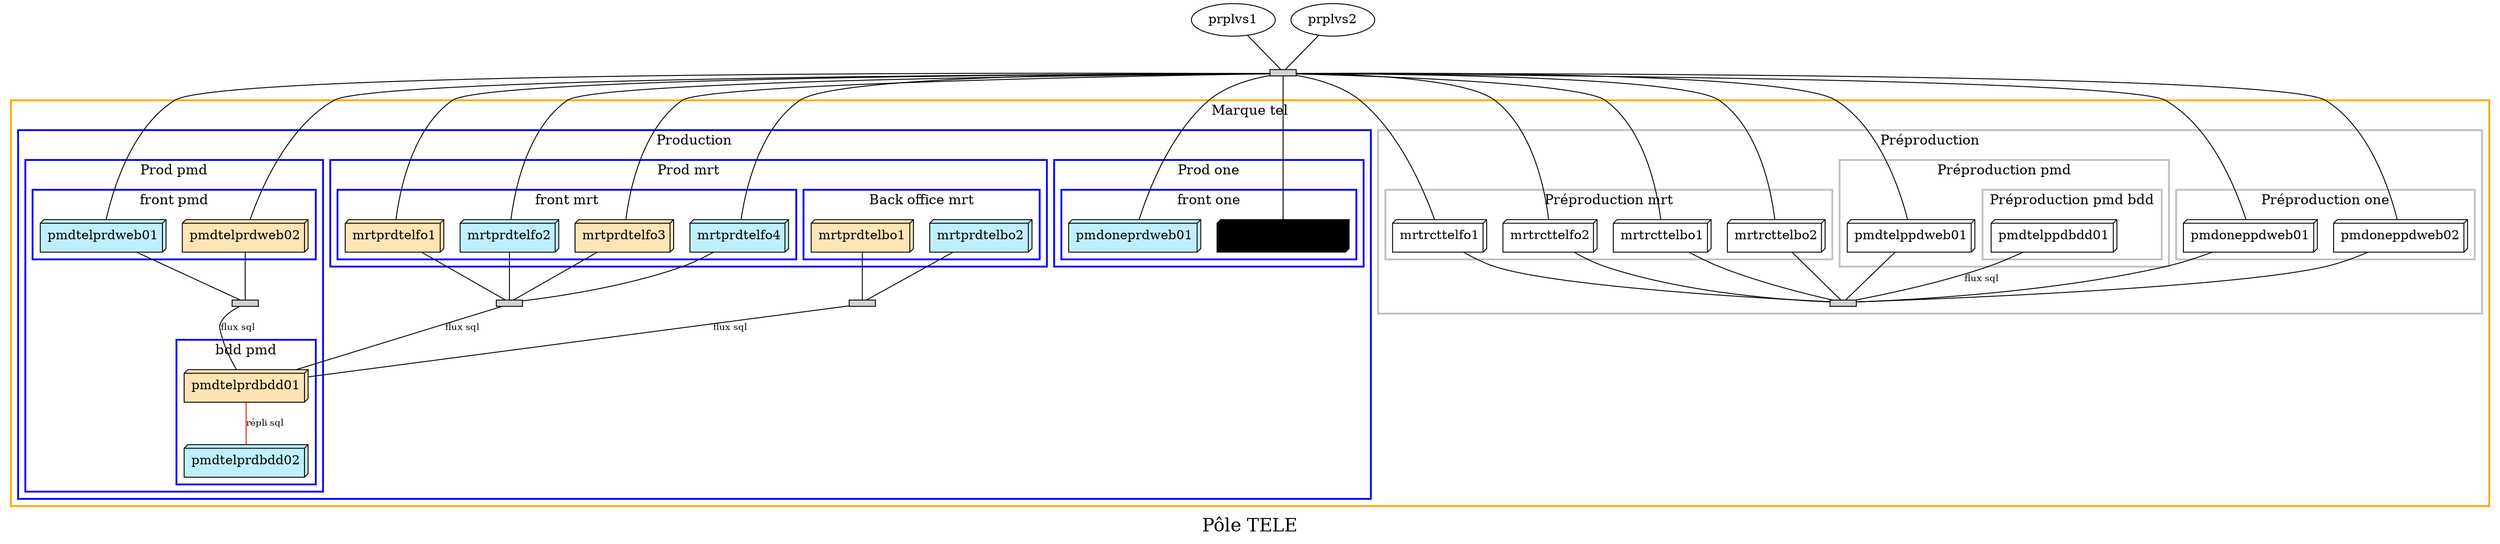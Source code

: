 digraph G {
    style=bold;
    label="Pôle TELE"
    fontsize = 20
    labelfloat = True

    # impair : CT : lightblue1
    # pair : EK : moccasin


    "connect0000" [shape=rectangle,style=filled,label="",height=.1,width=.4] ;
    prplvs1 -> "connect0000" [dir=none, shape=rectangle,style=filled,label="",height=.1,width=.4] ;
    prplvs2 -> "connect0000" [dir=none, shape=rectangle,style=filled,label="",height=.1,width=.4] ;
    connect0000 -> pmdtelprdweb01 [ dir=none, weight=1 ] ;
    connect0000 -> pmdtelprdweb02 [ dir=none, weight=1 ] ;

    connect0000 -> mrtprdtelfo1 [ dir=none, weight=1 ] ;
    connect0000 -> mrtprdtelfo2 [ dir=none, weight=1 ] ;
    connect0000 -> mrtprdtelfo3 [ dir=none, weight=1 ] ;
    connect0000 -> mrtprdtelfo4 [ dir=none, weight=1 ] ;

    connect0000 -> mrtrcttelfo1 [ dir=none, weight=1 ] ;
    connect0000 -> mrtrcttelfo2 [ dir=none, weight=1 ] ;
    connect0000 -> mrtrcttelbo1 [ dir=none, weight=1 ] ;
    connect0000 -> mrtrcttelbo2 [ dir=none, weight=1 ] ;

    connect0000 -> pmdoneprdweb01 [ dir=none, weight=1 ] ;
    connect0000 -> pmdoneprdweb02 [ dir=none, weight=1 ] ;

    connect0000 -> pmdtelppdweb01 [ dir=none, weight=1 ] ;

    connect0000 -> pmdoneppdweb01 [ dir=none, weight=1 ] ;
    connect0000 -> pmdoneppdweb02 [ dir=none, weight=1 ] ;

    subgraph cluster_tel {
        label = "Marque tel";
        color = orange;
        fontsize = 15
        
        subgraph cluster_tel_prod {
            label = "Production";
            color = blue;

            "connect0002" [shape=rectangle,style=filled,label="",height=.1,width=.4] ;
            mrtprdtelfo1  -> "connect0002" [ dir=none, weight=1 ] ;
            mrtprdtelfo2  -> "connect0002" [ dir=none, weight=1 ] ;
            mrtprdtelfo3  -> "connect0002" [ dir=none, weight=1 ] ;
            mrtprdtelfo4  -> "connect0002" [ dir=none, weight=1 ] ;
            "connect0002" -> pmdtelprdbdd01 [ dir=none, fontsize = 10, label = "flux sql" ]

            "connect0003" [shape=rectangle,style=filled,label="",height=.1,width=.4] ;
            mrtprdtelbo1  -> "connect0003" [ dir=none, weight=1 ] ;
            mrtprdtelbo2  -> "connect0003" [ dir=none, weight=1 ] ;
            "connect0003" -> pmdtelprdbdd01 [ dir=none, fontsize = 10, label = "flux sql" ]

            subgraph cluster_tel_pmd_prod {
                label = "Prod pmd";
                color = blue;

                "connect0001" [shape=rectangle,style=filled,label="",height=.1,width=.4] ;
                pmdtelprdweb01  -> "connect0001" [ dir=none, weight=1 ] ;
                pmdtelprdweb02  -> "connect0001" [ dir=none, weight=1 ] ;
                "connect0001" -> pmdtelprdbdd01 [ dir=none, fontsize = 10, label = "flux sql" ]
                pmdtelprdbdd01 -> pmdtelprdbdd02 [ dir=none, fontsize = 10, color=red, label = "répli sql" ]

                subgraph cluster_tel_pmd_prod_fr {
                    label = "front pmd";
                    pmdtelprdweb01 [ shape = box3d, style=filled, fillcolor="lightblue1" ] 
                    pmdtelprdweb02 [ shape = box3d, style=filled, fillcolor="moccasin" ]
                 }

                subgraph cluster_tel_prod_pmd_bdd {
                    label = "bdd pmd";
                    pmdtelprdbdd01 [ shape = box3d, style=filled, fillcolor="moccasin" ]
                    pmdtelprdbdd02 [ shape = box3d, style=filled, fillcolor="lightblue1" ]
                }
            }


            subgraph cluster_tel_mrt_prod {
                label = "Prod mrt";
                
                subgraph cluster_tel_mrt_prod_fr {
                    label = "front mrt";
                    mrtprdtelfo1 [ shape = box3d, style=filled, fillcolor="moccasin" ] ;
                    mrtprdtelfo2 [ shape = box3d, style=filled, fillcolor="lightblue1" ] ;
                    mrtprdtelfo3 [ shape = box3d, style=filled, fillcolor="moccasin" ] ;
                    mrtprdtelfo4 [ shape = box3d, style=filled, fillcolor="lightblue1" ] ;
                }

                subgraph cluster_tel_mrt_prod_bo {
                    label = "Back office mrt";
                    mrtprdtelbo1 [ shape = box3d, style=filled, fillcolor="moccasin" ] 
                    mrtprdtelbo2 [ shape = box3d, style=filled, fillcolor="lightblue1" ]
                }
            }

            subgraph cluster_tel_one_prod {
                label = "Prod one";
                
                subgraph cluster_tel_one_fr {
                    label = "front one";
                    pmdoneprdweb01 [ shape = box3d, style=filled, fillcolor="lightblue1" ] 
                    pmdoneprdweb02 [ shape = box3d, style=filled, fillcolor="mocassin" ]
                }
            }
        }


         subgraph cluster_tel_preprod {
            label = "Préproduction";
            color = grey;

            "connect0004" [shape=rectangle,style=filled,label="",height=.1,width=.4] ;
            pmdtelppdweb01  -> "connect0004" [ dir=none, weight=1 ] ;
            mrtrcttelfo1  -> "connect0004" [ dir=none, weight=1 ] ;
            mrtrcttelfo2  -> "connect0004" [ dir=none, weight=1 ] ;
            mrtrcttelbo1  -> "connect0004" [ dir=none, weight=1 ] ;
            mrtrcttelbo2  -> "connect0004" [ dir=none, weight=1 ] ;
            pmdoneppdweb01  -> "connect0004" [ dir=none, weight=1 ] ;
            pmdoneppdweb02  -> "connect0004" [ dir=none, weight=1 ] ;
            "connect0004" -> pmdtelppdbdd01 [ dir=none, fontsize = 10, label = "flux sql" ]

            subgraph cluster_tel_pmd_preprod {
                label = "Préproduction pmd";
                color = grey;
                pmdtelppdweb01 [ shape = box3d ];
                subgraph cluster_tel_pmd_preprod_bdd {
                    label = "Préproduction pmd bdd";
                    color = grey;
                    pmdtelppdbdd01 [ shape = box3d ];
                }
            }
         
            subgraph cluster_tel_mrt_preprod {
                label = "Préproduction mrt";
                color = grey;
                mrtrcttelfo1 [ shape = box3d ];
                mrtrcttelfo2 [ shape = box3d ];
                mrtrcttelbo1 [ shape = box3d ];
                mrtrcttelbo2 [ shape = box3d ];
            }
            subgraph cluster_tel_one_preprod {
                label = "Préproduction one";
                color = grey;
                pmdoneppdweb01 [ shape = box3d ];
                pmdoneppdweb02 [ shape = box3d ];
            }
        }
    }
}
